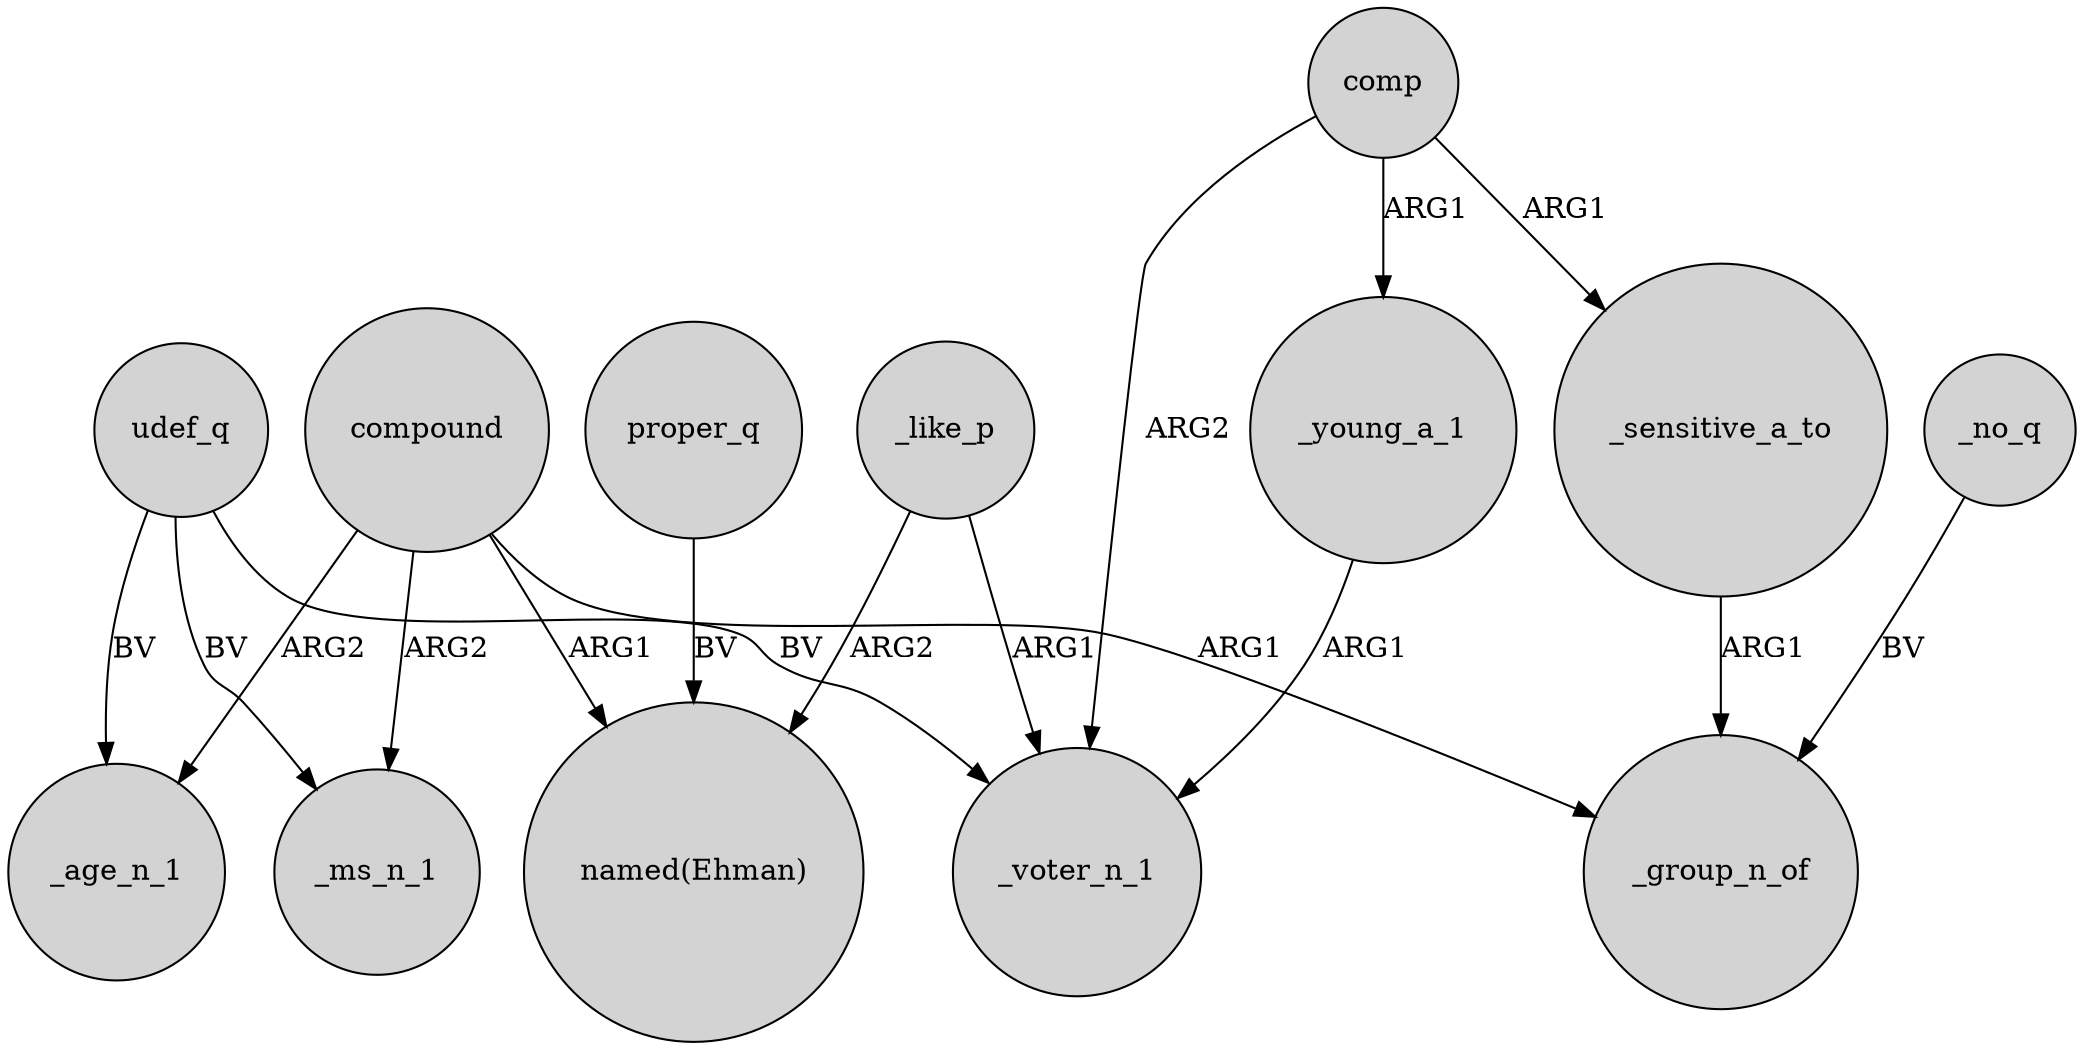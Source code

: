 digraph {
	node [shape=circle style=filled]
	udef_q -> _ms_n_1 [label=BV]
	comp -> _voter_n_1 [label=ARG2]
	_young_a_1 -> _voter_n_1 [label=ARG1]
	compound -> "named(Ehman)" [label=ARG1]
	_no_q -> _group_n_of [label=BV]
	compound -> _age_n_1 [label=ARG2]
	proper_q -> "named(Ehman)" [label=BV]
	_like_p -> _voter_n_1 [label=ARG1]
	_sensitive_a_to -> _group_n_of [label=ARG1]
	compound -> _ms_n_1 [label=ARG2]
	udef_q -> _voter_n_1 [label=BV]
	comp -> _sensitive_a_to [label=ARG1]
	_like_p -> "named(Ehman)" [label=ARG2]
	compound -> _group_n_of [label=ARG1]
	udef_q -> _age_n_1 [label=BV]
	comp -> _young_a_1 [label=ARG1]
}
